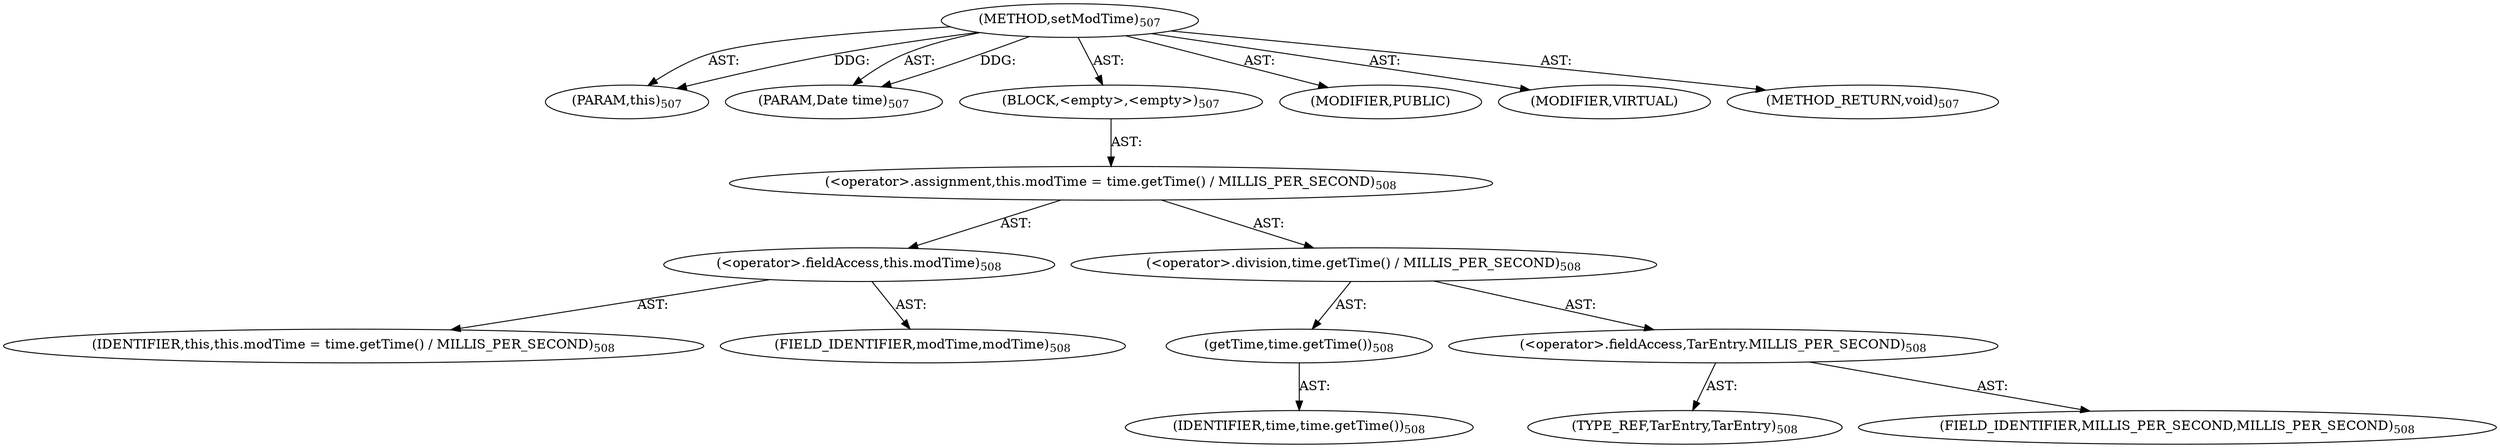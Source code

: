 digraph "setModTime" {  
"111669149720" [label = <(METHOD,setModTime)<SUB>507</SUB>> ]
"115964117011" [label = <(PARAM,this)<SUB>507</SUB>> ]
"115964117045" [label = <(PARAM,Date time)<SUB>507</SUB>> ]
"25769803814" [label = <(BLOCK,&lt;empty&gt;,&lt;empty&gt;)<SUB>507</SUB>> ]
"30064771312" [label = <(&lt;operator&gt;.assignment,this.modTime = time.getTime() / MILLIS_PER_SECOND)<SUB>508</SUB>> ]
"30064771313" [label = <(&lt;operator&gt;.fieldAccess,this.modTime)<SUB>508</SUB>> ]
"68719476758" [label = <(IDENTIFIER,this,this.modTime = time.getTime() / MILLIS_PER_SECOND)<SUB>508</SUB>> ]
"55834574925" [label = <(FIELD_IDENTIFIER,modTime,modTime)<SUB>508</SUB>> ]
"30064771314" [label = <(&lt;operator&gt;.division,time.getTime() / MILLIS_PER_SECOND)<SUB>508</SUB>> ]
"30064771315" [label = <(getTime,time.getTime())<SUB>508</SUB>> ]
"68719476932" [label = <(IDENTIFIER,time,time.getTime())<SUB>508</SUB>> ]
"30064771316" [label = <(&lt;operator&gt;.fieldAccess,TarEntry.MILLIS_PER_SECOND)<SUB>508</SUB>> ]
"180388626442" [label = <(TYPE_REF,TarEntry,TarEntry)<SUB>508</SUB>> ]
"55834574926" [label = <(FIELD_IDENTIFIER,MILLIS_PER_SECOND,MILLIS_PER_SECOND)<SUB>508</SUB>> ]
"133143986247" [label = <(MODIFIER,PUBLIC)> ]
"133143986248" [label = <(MODIFIER,VIRTUAL)> ]
"128849018904" [label = <(METHOD_RETURN,void)<SUB>507</SUB>> ]
  "111669149720" -> "115964117011"  [ label = "AST: "] 
  "111669149720" -> "115964117045"  [ label = "AST: "] 
  "111669149720" -> "25769803814"  [ label = "AST: "] 
  "111669149720" -> "133143986247"  [ label = "AST: "] 
  "111669149720" -> "133143986248"  [ label = "AST: "] 
  "111669149720" -> "128849018904"  [ label = "AST: "] 
  "25769803814" -> "30064771312"  [ label = "AST: "] 
  "30064771312" -> "30064771313"  [ label = "AST: "] 
  "30064771312" -> "30064771314"  [ label = "AST: "] 
  "30064771313" -> "68719476758"  [ label = "AST: "] 
  "30064771313" -> "55834574925"  [ label = "AST: "] 
  "30064771314" -> "30064771315"  [ label = "AST: "] 
  "30064771314" -> "30064771316"  [ label = "AST: "] 
  "30064771315" -> "68719476932"  [ label = "AST: "] 
  "30064771316" -> "180388626442"  [ label = "AST: "] 
  "30064771316" -> "55834574926"  [ label = "AST: "] 
  "111669149720" -> "115964117011"  [ label = "DDG: "] 
  "111669149720" -> "115964117045"  [ label = "DDG: "] 
}
